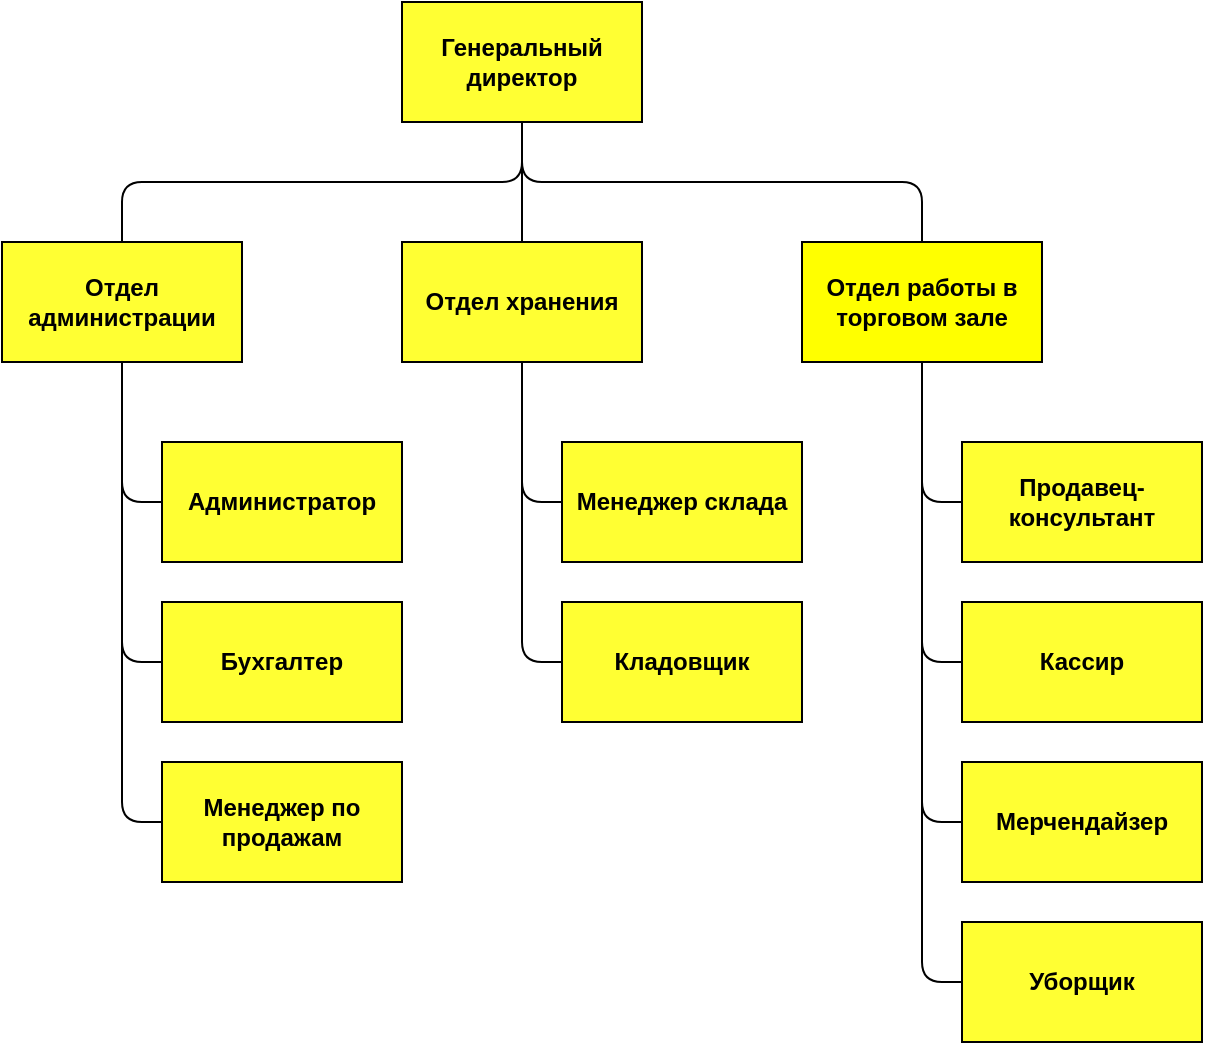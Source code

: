 <mxfile version="26.0.14">
  <diagram id="prtHgNgQTEPvFCAcTncT" name="Page-1">
    <mxGraphModel dx="1506" dy="995" grid="1" gridSize="10" guides="1" tooltips="1" connect="1" arrows="1" fold="1" page="1" pageScale="1" pageWidth="827" pageHeight="1169" math="0" shadow="0">
      <root>
        <mxCell id="0" />
        <mxCell id="1" parent="0" />
        <mxCell id="YW9nds_jxnBKE9A0uvM--13" style="edgeStyle=orthogonalEdgeStyle;rounded=1;orthogonalLoop=1;jettySize=auto;html=1;exitX=0.5;exitY=1;exitDx=0;exitDy=0;entryX=0.5;entryY=0;entryDx=0;entryDy=0;endArrow=none;startFill=0;curved=0;" edge="1" parent="1" source="YW9nds_jxnBKE9A0uvM--9" target="YW9nds_jxnBKE9A0uvM--11">
          <mxGeometry relative="1" as="geometry" />
        </mxCell>
        <mxCell id="YW9nds_jxnBKE9A0uvM--14" style="edgeStyle=orthogonalEdgeStyle;rounded=1;orthogonalLoop=1;jettySize=auto;html=1;exitX=0.5;exitY=1;exitDx=0;exitDy=0;entryX=0.5;entryY=0;entryDx=0;entryDy=0;endArrow=none;startFill=0;curved=0;" edge="1" parent="1" source="YW9nds_jxnBKE9A0uvM--9" target="YW9nds_jxnBKE9A0uvM--12">
          <mxGeometry relative="1" as="geometry" />
        </mxCell>
        <mxCell id="YW9nds_jxnBKE9A0uvM--15" style="edgeStyle=orthogonalEdgeStyle;rounded=1;orthogonalLoop=1;jettySize=auto;html=1;exitX=0.5;exitY=1;exitDx=0;exitDy=0;entryX=0.5;entryY=0;entryDx=0;entryDy=0;endArrow=none;startFill=0;curved=0;" edge="1" parent="1" source="YW9nds_jxnBKE9A0uvM--9" target="YW9nds_jxnBKE9A0uvM--10">
          <mxGeometry relative="1" as="geometry" />
        </mxCell>
        <mxCell id="YW9nds_jxnBKE9A0uvM--9" value="&lt;b&gt;Генеральный директор&lt;/b&gt;" style="rounded=0;whiteSpace=wrap;html=1;fillColor=light-dark(#ffff33, #ededed);" vertex="1" parent="1">
          <mxGeometry x="320" y="120" width="120" height="60" as="geometry" />
        </mxCell>
        <mxCell id="YW9nds_jxnBKE9A0uvM--30" style="edgeStyle=orthogonalEdgeStyle;rounded=1;orthogonalLoop=1;jettySize=auto;html=1;exitX=0.5;exitY=1;exitDx=0;exitDy=0;entryX=0;entryY=0.5;entryDx=0;entryDy=0;curved=0;endArrow=none;startFill=0;" edge="1" parent="1" source="YW9nds_jxnBKE9A0uvM--10" target="YW9nds_jxnBKE9A0uvM--28">
          <mxGeometry relative="1" as="geometry" />
        </mxCell>
        <mxCell id="YW9nds_jxnBKE9A0uvM--31" style="edgeStyle=orthogonalEdgeStyle;rounded=1;orthogonalLoop=1;jettySize=auto;html=1;exitX=0.5;exitY=1;exitDx=0;exitDy=0;entryX=0;entryY=0.5;entryDx=0;entryDy=0;endArrow=none;startFill=0;curved=0;" edge="1" parent="1" source="YW9nds_jxnBKE9A0uvM--10" target="YW9nds_jxnBKE9A0uvM--27">
          <mxGeometry relative="1" as="geometry" />
        </mxCell>
        <mxCell id="YW9nds_jxnBKE9A0uvM--32" style="edgeStyle=orthogonalEdgeStyle;rounded=1;orthogonalLoop=1;jettySize=auto;html=1;exitX=0.5;exitY=1;exitDx=0;exitDy=0;entryX=0;entryY=0.5;entryDx=0;entryDy=0;endArrow=none;startFill=0;curved=0;" edge="1" parent="1" source="YW9nds_jxnBKE9A0uvM--10" target="YW9nds_jxnBKE9A0uvM--21">
          <mxGeometry relative="1" as="geometry" />
        </mxCell>
        <mxCell id="YW9nds_jxnBKE9A0uvM--33" style="edgeStyle=orthogonalEdgeStyle;rounded=1;orthogonalLoop=1;jettySize=auto;html=1;exitX=0.5;exitY=1;exitDx=0;exitDy=0;entryX=0;entryY=0.5;entryDx=0;entryDy=0;endArrow=none;startFill=0;curved=0;" edge="1" parent="1" source="YW9nds_jxnBKE9A0uvM--10" target="YW9nds_jxnBKE9A0uvM--29">
          <mxGeometry relative="1" as="geometry" />
        </mxCell>
        <mxCell id="YW9nds_jxnBKE9A0uvM--10" value="&lt;b&gt;Отдел работы в торговом зале&lt;/b&gt;" style="rounded=0;whiteSpace=wrap;html=1;fillColor=#FFFF00;" vertex="1" parent="1">
          <mxGeometry x="520" y="240" width="120" height="60" as="geometry" />
        </mxCell>
        <mxCell id="YW9nds_jxnBKE9A0uvM--22" style="edgeStyle=orthogonalEdgeStyle;rounded=1;orthogonalLoop=1;jettySize=auto;html=1;exitX=0.5;exitY=1;exitDx=0;exitDy=0;entryX=0;entryY=0.5;entryDx=0;entryDy=0;endArrow=none;startFill=0;curved=0;strokeColor=default;" edge="1" parent="1" source="YW9nds_jxnBKE9A0uvM--11" target="YW9nds_jxnBKE9A0uvM--16">
          <mxGeometry relative="1" as="geometry" />
        </mxCell>
        <mxCell id="YW9nds_jxnBKE9A0uvM--23" style="edgeStyle=orthogonalEdgeStyle;rounded=1;orthogonalLoop=1;jettySize=auto;html=1;exitX=0.5;exitY=1;exitDx=0;exitDy=0;entryX=0;entryY=0.5;entryDx=0;entryDy=0;curved=0;endArrow=none;startFill=0;" edge="1" parent="1" source="YW9nds_jxnBKE9A0uvM--11" target="YW9nds_jxnBKE9A0uvM--17">
          <mxGeometry relative="1" as="geometry" />
        </mxCell>
        <mxCell id="YW9nds_jxnBKE9A0uvM--24" style="edgeStyle=orthogonalEdgeStyle;rounded=1;orthogonalLoop=1;jettySize=auto;html=1;exitX=0.5;exitY=1;exitDx=0;exitDy=0;entryX=0;entryY=0.5;entryDx=0;entryDy=0;curved=0;endArrow=none;startFill=0;" edge="1" parent="1" source="YW9nds_jxnBKE9A0uvM--11" target="YW9nds_jxnBKE9A0uvM--18">
          <mxGeometry relative="1" as="geometry" />
        </mxCell>
        <mxCell id="YW9nds_jxnBKE9A0uvM--11" value="&lt;b&gt;Отдел администрации&lt;/b&gt;" style="rounded=0;whiteSpace=wrap;html=1;fillColor=#FFFF33;strokeColor=light-dark(#000000, #6d5100);" vertex="1" parent="1">
          <mxGeometry x="120" y="240" width="120" height="60" as="geometry" />
        </mxCell>
        <mxCell id="YW9nds_jxnBKE9A0uvM--25" style="edgeStyle=orthogonalEdgeStyle;rounded=1;orthogonalLoop=1;jettySize=auto;html=1;exitX=0.5;exitY=1;exitDx=0;exitDy=0;entryX=0;entryY=0.5;entryDx=0;entryDy=0;endArrow=none;startFill=0;curved=0;" edge="1" parent="1" source="YW9nds_jxnBKE9A0uvM--12" target="YW9nds_jxnBKE9A0uvM--19">
          <mxGeometry relative="1" as="geometry" />
        </mxCell>
        <mxCell id="YW9nds_jxnBKE9A0uvM--26" style="edgeStyle=orthogonalEdgeStyle;rounded=1;orthogonalLoop=1;jettySize=auto;html=1;exitX=0.5;exitY=1;exitDx=0;exitDy=0;entryX=0;entryY=0.5;entryDx=0;entryDy=0;curved=0;endArrow=none;startFill=0;" edge="1" parent="1" source="YW9nds_jxnBKE9A0uvM--12" target="YW9nds_jxnBKE9A0uvM--20">
          <mxGeometry relative="1" as="geometry" />
        </mxCell>
        <mxCell id="YW9nds_jxnBKE9A0uvM--12" value="&lt;b&gt;Отдел хранения&lt;/b&gt;" style="rounded=0;whiteSpace=wrap;html=1;fillColor=light-dark(#FFFF33,#EDEDED);" vertex="1" parent="1">
          <mxGeometry x="320" y="240" width="120" height="60" as="geometry" />
        </mxCell>
        <mxCell id="YW9nds_jxnBKE9A0uvM--16" value="&lt;b&gt;Администратор&lt;/b&gt;" style="rounded=0;whiteSpace=wrap;html=1;fillColor=light-dark(#ffff33, #ededed);" vertex="1" parent="1">
          <mxGeometry x="200" y="340" width="120" height="60" as="geometry" />
        </mxCell>
        <mxCell id="YW9nds_jxnBKE9A0uvM--17" value="&lt;b&gt;Бухгалтер&lt;/b&gt;" style="rounded=0;whiteSpace=wrap;html=1;fillColor=light-dark(#ffff33, #ededed);" vertex="1" parent="1">
          <mxGeometry x="200" y="420" width="120" height="60" as="geometry" />
        </mxCell>
        <mxCell id="YW9nds_jxnBKE9A0uvM--18" value="&lt;b&gt;Менеджер по продажам&lt;br&gt;&lt;/b&gt;" style="rounded=0;whiteSpace=wrap;html=1;fillColor=light-dark(#ffff33, #ededed);" vertex="1" parent="1">
          <mxGeometry x="200" y="500" width="120" height="60" as="geometry" />
        </mxCell>
        <mxCell id="YW9nds_jxnBKE9A0uvM--19" value="&lt;b&gt;Менеджер склада&lt;/b&gt;" style="rounded=0;whiteSpace=wrap;html=1;fillColor=light-dark(#ffff33, #ededed);" vertex="1" parent="1">
          <mxGeometry x="400" y="340" width="120" height="60" as="geometry" />
        </mxCell>
        <mxCell id="YW9nds_jxnBKE9A0uvM--20" value="&lt;b&gt;Кладовщик&lt;/b&gt;" style="rounded=0;whiteSpace=wrap;html=1;fillColor=light-dark(#ffff33, #ededed);" vertex="1" parent="1">
          <mxGeometry x="400" y="420" width="120" height="60" as="geometry" />
        </mxCell>
        <mxCell id="YW9nds_jxnBKE9A0uvM--21" value="&lt;b&gt;Мерчендайзер&lt;/b&gt;" style="rounded=0;whiteSpace=wrap;html=1;fillColor=light-dark(#ffff33, #ededed);" vertex="1" parent="1">
          <mxGeometry x="600" y="500" width="120" height="60" as="geometry" />
        </mxCell>
        <mxCell id="YW9nds_jxnBKE9A0uvM--27" value="&lt;b&gt;Кассир&lt;/b&gt;" style="rounded=0;whiteSpace=wrap;html=1;fillColor=light-dark(#ffff33, #ededed);" vertex="1" parent="1">
          <mxGeometry x="600" y="420" width="120" height="60" as="geometry" />
        </mxCell>
        <mxCell id="YW9nds_jxnBKE9A0uvM--28" value="&lt;b&gt;Продавец-консультант&lt;/b&gt;" style="rounded=0;whiteSpace=wrap;html=1;fillColor=light-dark(#ffff33, #ededed);" vertex="1" parent="1">
          <mxGeometry x="600" y="340" width="120" height="60" as="geometry" />
        </mxCell>
        <mxCell id="YW9nds_jxnBKE9A0uvM--29" value="Уборщик" style="rounded=0;whiteSpace=wrap;html=1;fontStyle=1;fillColor=light-dark(#ffff33, #ededed);" vertex="1" parent="1">
          <mxGeometry x="600" y="580" width="120" height="60" as="geometry" />
        </mxCell>
      </root>
    </mxGraphModel>
  </diagram>
</mxfile>

